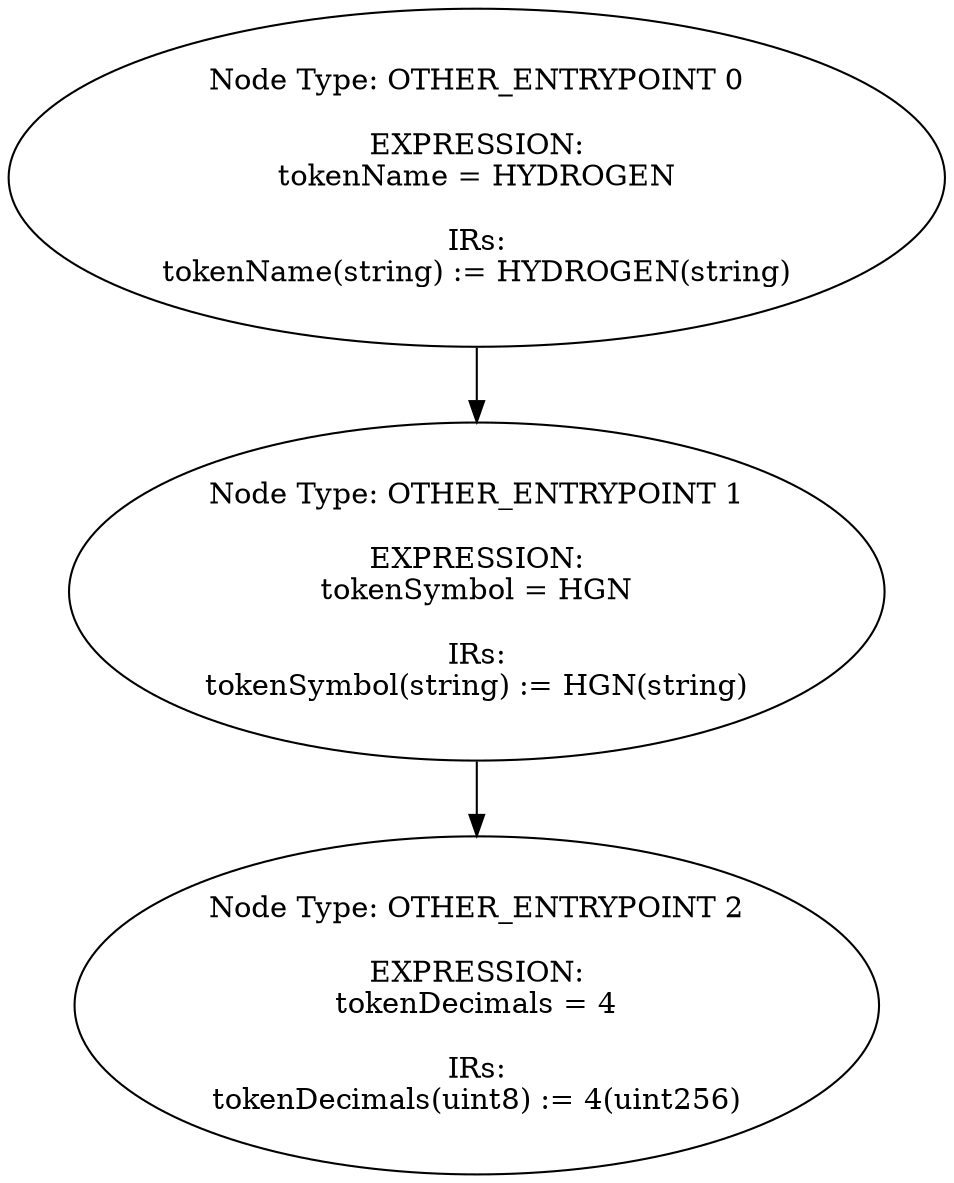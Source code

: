 digraph{
0[label="Node Type: OTHER_ENTRYPOINT 0

EXPRESSION:
tokenName = HYDROGEN

IRs:
tokenName(string) := HYDROGEN(string)"];
0->1;
1[label="Node Type: OTHER_ENTRYPOINT 1

EXPRESSION:
tokenSymbol = HGN

IRs:
tokenSymbol(string) := HGN(string)"];
1->2;
2[label="Node Type: OTHER_ENTRYPOINT 2

EXPRESSION:
tokenDecimals = 4

IRs:
tokenDecimals(uint8) := 4(uint256)"];
}
